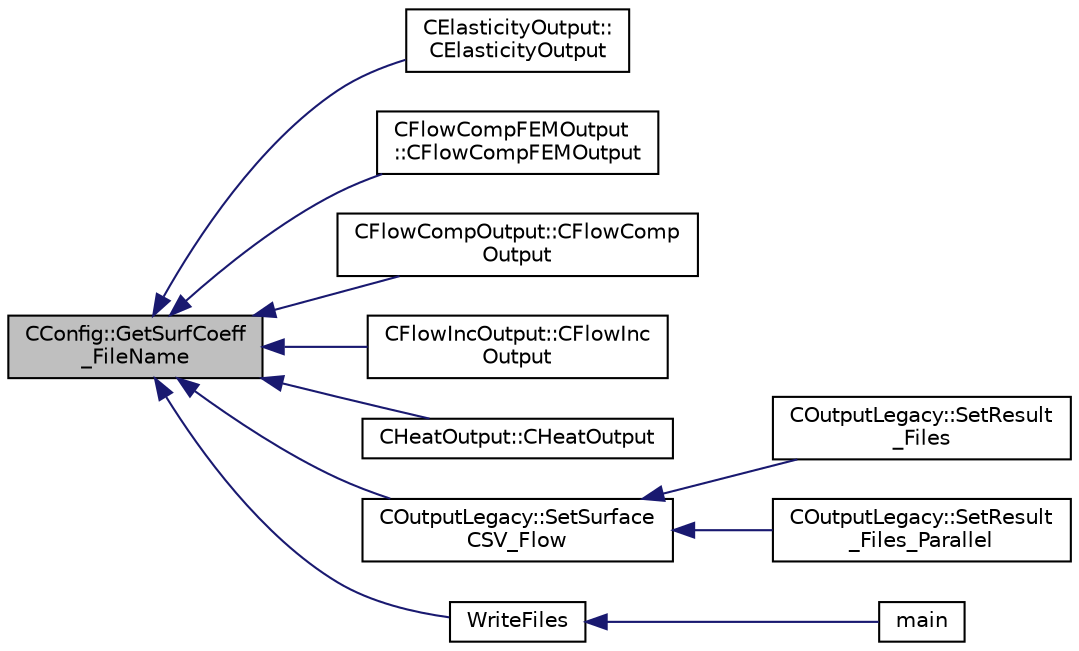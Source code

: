 digraph "CConfig::GetSurfCoeff_FileName"
{
  edge [fontname="Helvetica",fontsize="10",labelfontname="Helvetica",labelfontsize="10"];
  node [fontname="Helvetica",fontsize="10",shape=record];
  rankdir="LR";
  Node12084 [label="CConfig::GetSurfCoeff\l_FileName",height=0.2,width=0.4,color="black", fillcolor="grey75", style="filled", fontcolor="black"];
  Node12084 -> Node12085 [dir="back",color="midnightblue",fontsize="10",style="solid",fontname="Helvetica"];
  Node12085 [label="CElasticityOutput::\lCElasticityOutput",height=0.2,width=0.4,color="black", fillcolor="white", style="filled",URL="$class_c_elasticity_output.html#a58429bbda704388e3663f3787f2c66e6",tooltip="Constructor of the class. "];
  Node12084 -> Node12086 [dir="back",color="midnightblue",fontsize="10",style="solid",fontname="Helvetica"];
  Node12086 [label="CFlowCompFEMOutput\l::CFlowCompFEMOutput",height=0.2,width=0.4,color="black", fillcolor="white", style="filled",URL="$class_c_flow_comp_f_e_m_output.html#a15892a5521b50ec593b55fddb1dfb9ae",tooltip="Constructor of the class. "];
  Node12084 -> Node12087 [dir="back",color="midnightblue",fontsize="10",style="solid",fontname="Helvetica"];
  Node12087 [label="CFlowCompOutput::CFlowComp\lOutput",height=0.2,width=0.4,color="black", fillcolor="white", style="filled",URL="$class_c_flow_comp_output.html#aefb67b3a8ff3f9862d49a3ef23a4198b",tooltip="Constructor of the class. "];
  Node12084 -> Node12088 [dir="back",color="midnightblue",fontsize="10",style="solid",fontname="Helvetica"];
  Node12088 [label="CFlowIncOutput::CFlowInc\lOutput",height=0.2,width=0.4,color="black", fillcolor="white", style="filled",URL="$class_c_flow_inc_output.html#a6887162e4142b214c7be9bfe40a0d94b",tooltip="Constructor of the class. "];
  Node12084 -> Node12089 [dir="back",color="midnightblue",fontsize="10",style="solid",fontname="Helvetica"];
  Node12089 [label="CHeatOutput::CHeatOutput",height=0.2,width=0.4,color="black", fillcolor="white", style="filled",URL="$class_c_heat_output.html#a765accb8479e84e246e53494de404e93",tooltip="Constructor of the class. "];
  Node12084 -> Node12090 [dir="back",color="midnightblue",fontsize="10",style="solid",fontname="Helvetica"];
  Node12090 [label="COutputLegacy::SetSurface\lCSV_Flow",height=0.2,width=0.4,color="black", fillcolor="white", style="filled",URL="$class_c_output_legacy.html#a65b3ab316365014ae51d9260c26ea91d",tooltip="Create and write the file with the flow coefficient on the surface. "];
  Node12090 -> Node12091 [dir="back",color="midnightblue",fontsize="10",style="solid",fontname="Helvetica"];
  Node12091 [label="COutputLegacy::SetResult\l_Files",height=0.2,width=0.4,color="black", fillcolor="white", style="filled",URL="$class_c_output_legacy.html#aa817439538e8cf82f82acbfa0bf7e735",tooltip="Writes and organizes the all the output files, except the history one, for serial computations..."];
  Node12090 -> Node12092 [dir="back",color="midnightblue",fontsize="10",style="solid",fontname="Helvetica"];
  Node12092 [label="COutputLegacy::SetResult\l_Files_Parallel",height=0.2,width=0.4,color="black", fillcolor="white", style="filled",URL="$class_c_output_legacy.html#a9e7832982d8237df4df455b027fd203b",tooltip="Writes and organizes the all the output files, except the history one, for parallel computations..."];
  Node12084 -> Node12093 [dir="back",color="midnightblue",fontsize="10",style="solid",fontname="Helvetica"];
  Node12093 [label="WriteFiles",height=0.2,width=0.4,color="black", fillcolor="white", style="filled",URL="$_s_u2___s_o_l_8cpp.html#a43305e0af849b318ce139ccf6a164626"];
  Node12093 -> Node12094 [dir="back",color="midnightblue",fontsize="10",style="solid",fontname="Helvetica"];
  Node12094 [label="main",height=0.2,width=0.4,color="black", fillcolor="white", style="filled",URL="$_s_u2___s_o_l_8cpp.html#a0ddf1224851353fc92bfbff6f499fa97"];
}
